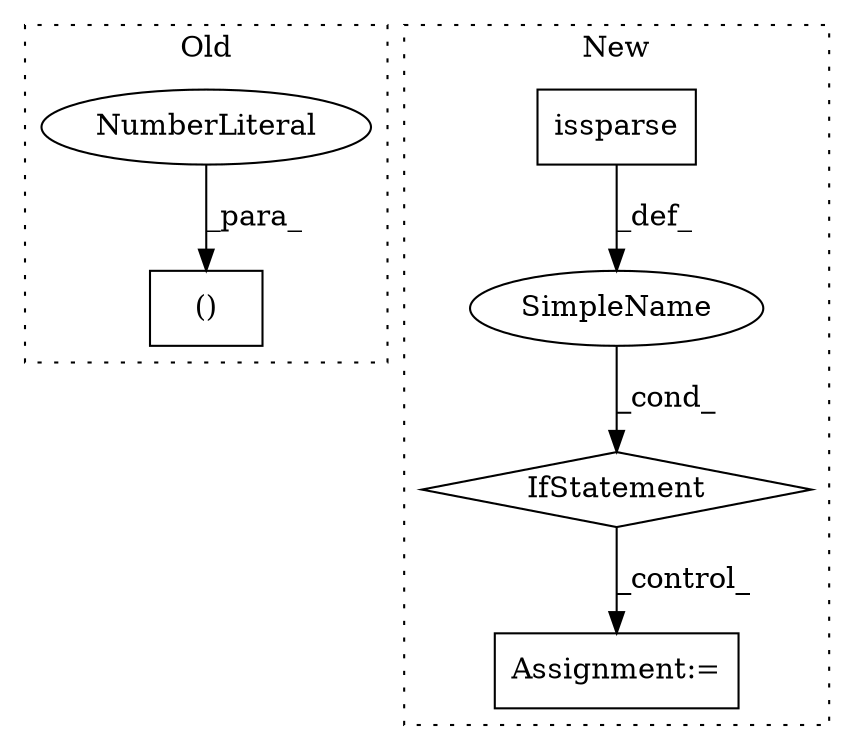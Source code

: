 digraph G {
subgraph cluster0 {
1 [label="()" a="106" s="3308" l="15" shape="box"];
6 [label="NumberLiteral" a="34" s="3322" l="1" shape="ellipse"];
label = "Old";
style="dotted";
}
subgraph cluster1 {
2 [label="issparse" a="32" s="1209,1220" l="9,1" shape="box"];
3 [label="IfStatement" a="25" s="1197,1221" l="4,2" shape="diamond"];
4 [label="Assignment:=" a="7" s="1233" l="1" shape="box"];
5 [label="SimpleName" a="42" s="" l="" shape="ellipse"];
label = "New";
style="dotted";
}
2 -> 5 [label="_def_"];
3 -> 4 [label="_control_"];
5 -> 3 [label="_cond_"];
6 -> 1 [label="_para_"];
}